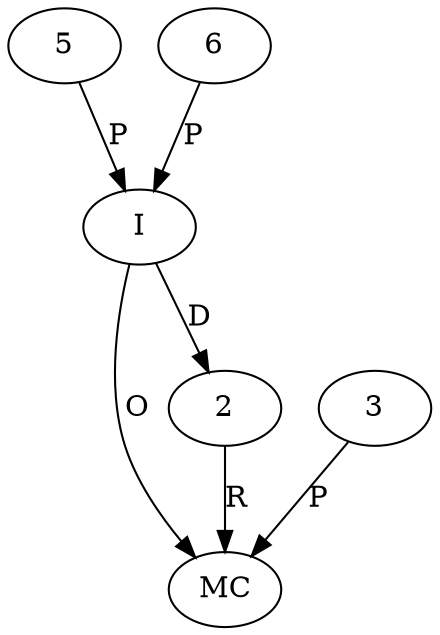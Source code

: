 digraph "AUG" {

  1 [ label="MC" s="minusHours()" t="DateTime" l="135" ];
  2 [ t="DateTime" n="test" ];
  3 [ t="int" v="0" ];
  4 [ label="I" t="DateTime" l="132" ];
  5 [ t="DateTimeZone" n="TestDateTimeZoneCutover.ZONE_NEW_YORK" ];
  6 [ t="DateTimeZone" n="TestDateTimeZoneCutover.ZONE_NEW_YORK" ];
  2 -> 1 [ label="R" ];
  3 -> 1 [ label="P" ];
  4 -> 1 [ label="O" ];
  4 -> 2 [ label="D" ];
  6 -> 4 [ label="P" ];
  5 -> 4 [ label="P" ];
}
